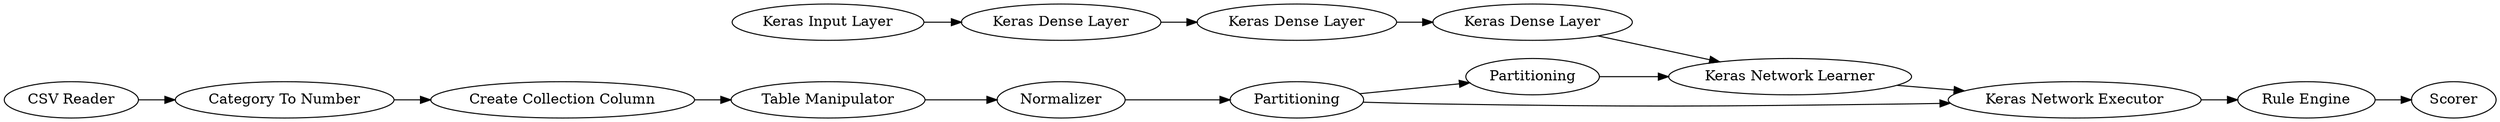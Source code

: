 digraph {
	"-4712439054507773383_15" [label=Scorer]
	"-4712439054507773383_10" [label=Partitioning]
	"-4712439054507773383_16" [label="Keras Network Executor"]
	"-4712439054507773383_13" [label="Category To Number"]
	"-4712439054507773383_5" [label=Normalizer]
	"-4712439054507773383_12" [label="Keras Network Learner"]
	"-4712439054507773383_9" [label="Keras Dense Layer"]
	"-4712439054507773383_6" [label="Keras Dense Layer"]
	"-4712439054507773383_1" [label="CSV Reader"]
	"-4712439054507773383_14" [label="Rule Engine"]
	"-4712439054507773383_8" [label="Keras Input Layer"]
	"-4712439054507773383_3" [label="Create Collection Column"]
	"-4712439054507773383_4" [label="Table Manipulator"]
	"-4712439054507773383_11" [label=Partitioning]
	"-4712439054507773383_7" [label="Keras Dense Layer"]
	"-4712439054507773383_10" -> "-4712439054507773383_11"
	"-4712439054507773383_5" -> "-4712439054507773383_10"
	"-4712439054507773383_6" -> "-4712439054507773383_7"
	"-4712439054507773383_12" -> "-4712439054507773383_16"
	"-4712439054507773383_16" -> "-4712439054507773383_14"
	"-4712439054507773383_9" -> "-4712439054507773383_6"
	"-4712439054507773383_13" -> "-4712439054507773383_3"
	"-4712439054507773383_7" -> "-4712439054507773383_12"
	"-4712439054507773383_4" -> "-4712439054507773383_5"
	"-4712439054507773383_3" -> "-4712439054507773383_4"
	"-4712439054507773383_1" -> "-4712439054507773383_13"
	"-4712439054507773383_11" -> "-4712439054507773383_12"
	"-4712439054507773383_10" -> "-4712439054507773383_16"
	"-4712439054507773383_14" -> "-4712439054507773383_15"
	"-4712439054507773383_8" -> "-4712439054507773383_9"
	rankdir=LR
}
